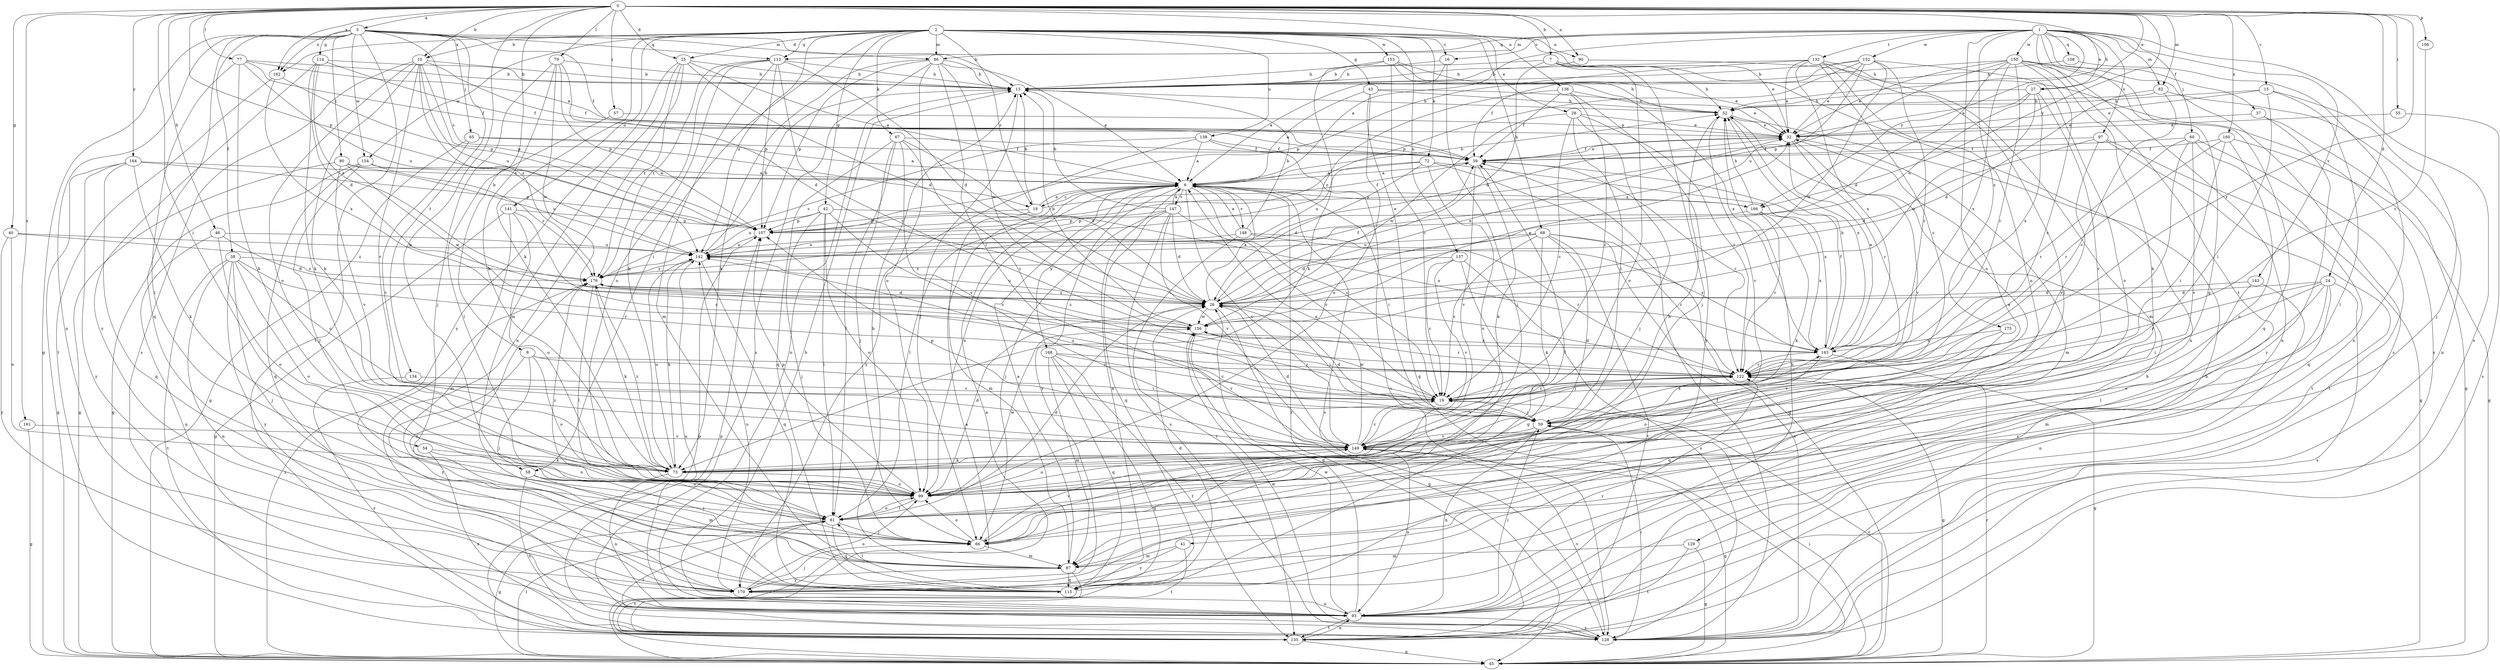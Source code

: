 strict digraph  {
0;
1;
2;
3;
6;
7;
8;
10;
13;
15;
16;
18;
19;
24;
25;
26;
27;
28;
32;
37;
38;
39;
40;
41;
42;
43;
45;
46;
52;
54;
55;
57;
58;
59;
60;
65;
66;
67;
68;
72;
73;
77;
79;
80;
81;
82;
86;
87;
90;
93;
97;
99;
106;
107;
108;
113;
114;
115;
122;
128;
129;
132;
134;
135;
136;
137;
138;
141;
142;
143;
147;
148;
149;
150;
152;
153;
154;
156;
160;
161;
162;
163;
164;
166;
168;
170;
175;
176;
0 -> 3  [label=a];
0 -> 7  [label=b];
0 -> 8  [label=b];
0 -> 10  [label=b];
0 -> 15  [label=c];
0 -> 24  [label=d];
0 -> 25  [label=d];
0 -> 27  [label=e];
0 -> 40  [label=g];
0 -> 46  [label=h];
0 -> 52  [label=h];
0 -> 54  [label=i];
0 -> 55  [label=i];
0 -> 57  [label=i];
0 -> 58  [label=i];
0 -> 77  [label=l];
0 -> 79  [label=l];
0 -> 82  [label=m];
0 -> 90  [label=n];
0 -> 106  [label=p];
0 -> 107  [label=p];
0 -> 122  [label=r];
0 -> 136  [label=u];
0 -> 160  [label=x];
0 -> 161  [label=x];
0 -> 162  [label=x];
0 -> 164  [label=y];
0 -> 166  [label=y];
1 -> 6  [label=a];
1 -> 16  [label=c];
1 -> 27  [label=e];
1 -> 37  [label=f];
1 -> 41  [label=g];
1 -> 60  [label=j];
1 -> 82  [label=m];
1 -> 86  [label=m];
1 -> 97  [label=o];
1 -> 99  [label=o];
1 -> 108  [label=q];
1 -> 113  [label=q];
1 -> 128  [label=s];
1 -> 129  [label=t];
1 -> 132  [label=t];
1 -> 143  [label=v];
1 -> 150  [label=w];
1 -> 152  [label=w];
1 -> 166  [label=y];
1 -> 175  [label=z];
2 -> 10  [label=b];
2 -> 16  [label=c];
2 -> 18  [label=c];
2 -> 25  [label=d];
2 -> 28  [label=e];
2 -> 32  [label=e];
2 -> 42  [label=g];
2 -> 43  [label=g];
2 -> 58  [label=i];
2 -> 67  [label=k];
2 -> 68  [label=k];
2 -> 72  [label=k];
2 -> 73  [label=k];
2 -> 86  [label=m];
2 -> 90  [label=n];
2 -> 113  [label=q];
2 -> 137  [label=u];
2 -> 138  [label=u];
2 -> 141  [label=u];
2 -> 142  [label=u];
2 -> 153  [label=w];
2 -> 154  [label=w];
2 -> 162  [label=x];
3 -> 13  [label=b];
3 -> 18  [label=c];
3 -> 38  [label=f];
3 -> 39  [label=f];
3 -> 45  [label=g];
3 -> 65  [label=j];
3 -> 80  [label=l];
3 -> 86  [label=m];
3 -> 93  [label=n];
3 -> 113  [label=q];
3 -> 114  [label=q];
3 -> 115  [label=q];
3 -> 134  [label=t];
3 -> 135  [label=t];
3 -> 154  [label=w];
3 -> 162  [label=x];
6 -> 18  [label=c];
6 -> 19  [label=c];
6 -> 52  [label=h];
6 -> 59  [label=i];
6 -> 81  [label=l];
6 -> 99  [label=o];
6 -> 128  [label=s];
6 -> 135  [label=t];
6 -> 147  [label=v];
6 -> 148  [label=v];
6 -> 149  [label=v];
6 -> 166  [label=y];
6 -> 168  [label=y];
6 -> 170  [label=y];
7 -> 13  [label=b];
7 -> 26  [label=d];
7 -> 52  [label=h];
7 -> 66  [label=j];
7 -> 93  [label=n];
7 -> 99  [label=o];
8 -> 59  [label=i];
8 -> 66  [label=j];
8 -> 99  [label=o];
8 -> 122  [label=r];
8 -> 170  [label=y];
10 -> 13  [label=b];
10 -> 39  [label=f];
10 -> 73  [label=k];
10 -> 99  [label=o];
10 -> 107  [label=p];
10 -> 128  [label=s];
10 -> 142  [label=u];
10 -> 149  [label=v];
10 -> 176  [label=z];
13 -> 52  [label=h];
13 -> 66  [label=j];
13 -> 93  [label=n];
15 -> 32  [label=e];
15 -> 52  [label=h];
15 -> 59  [label=i];
15 -> 66  [label=j];
15 -> 81  [label=l];
16 -> 6  [label=a];
16 -> 13  [label=b];
16 -> 66  [label=j];
18 -> 6  [label=a];
18 -> 13  [label=b];
18 -> 39  [label=f];
18 -> 87  [label=m];
18 -> 107  [label=p];
19 -> 59  [label=i];
19 -> 122  [label=r];
19 -> 156  [label=w];
24 -> 26  [label=d];
24 -> 59  [label=i];
24 -> 87  [label=m];
24 -> 99  [label=o];
24 -> 122  [label=r];
24 -> 128  [label=s];
24 -> 170  [label=y];
25 -> 6  [label=a];
25 -> 13  [label=b];
25 -> 26  [label=d];
25 -> 87  [label=m];
25 -> 93  [label=n];
25 -> 170  [label=y];
25 -> 176  [label=z];
26 -> 6  [label=a];
26 -> 32  [label=e];
26 -> 39  [label=f];
26 -> 45  [label=g];
26 -> 59  [label=i];
26 -> 142  [label=u];
26 -> 156  [label=w];
26 -> 176  [label=z];
27 -> 32  [label=e];
27 -> 52  [label=h];
27 -> 142  [label=u];
27 -> 149  [label=v];
27 -> 156  [label=w];
27 -> 163  [label=x];
28 -> 19  [label=c];
28 -> 32  [label=e];
28 -> 59  [label=i];
28 -> 66  [label=j];
28 -> 122  [label=r];
28 -> 156  [label=w];
32 -> 39  [label=f];
32 -> 87  [label=m];
32 -> 122  [label=r];
32 -> 149  [label=v];
37 -> 32  [label=e];
37 -> 45  [label=g];
37 -> 170  [label=y];
38 -> 19  [label=c];
38 -> 66  [label=j];
38 -> 93  [label=n];
38 -> 99  [label=o];
38 -> 122  [label=r];
38 -> 135  [label=t];
38 -> 170  [label=y];
38 -> 176  [label=z];
39 -> 6  [label=a];
39 -> 32  [label=e];
39 -> 73  [label=k];
39 -> 122  [label=r];
39 -> 149  [label=v];
40 -> 99  [label=o];
40 -> 142  [label=u];
40 -> 170  [label=y];
40 -> 176  [label=z];
41 -> 87  [label=m];
41 -> 135  [label=t];
41 -> 170  [label=y];
42 -> 19  [label=c];
42 -> 66  [label=j];
42 -> 81  [label=l];
42 -> 99  [label=o];
42 -> 107  [label=p];
42 -> 142  [label=u];
42 -> 163  [label=x];
43 -> 6  [label=a];
43 -> 32  [label=e];
43 -> 45  [label=g];
43 -> 52  [label=h];
43 -> 99  [label=o];
45 -> 6  [label=a];
45 -> 19  [label=c];
45 -> 59  [label=i];
45 -> 81  [label=l];
45 -> 122  [label=r];
45 -> 176  [label=z];
46 -> 26  [label=d];
46 -> 93  [label=n];
46 -> 99  [label=o];
46 -> 142  [label=u];
52 -> 32  [label=e];
52 -> 149  [label=v];
52 -> 163  [label=x];
54 -> 73  [label=k];
54 -> 99  [label=o];
54 -> 128  [label=s];
55 -> 32  [label=e];
55 -> 128  [label=s];
57 -> 32  [label=e];
57 -> 81  [label=l];
58 -> 66  [label=j];
58 -> 87  [label=m];
58 -> 99  [label=o];
58 -> 128  [label=s];
59 -> 26  [label=d];
59 -> 93  [label=n];
59 -> 142  [label=u];
59 -> 149  [label=v];
59 -> 163  [label=x];
60 -> 39  [label=f];
60 -> 59  [label=i];
60 -> 115  [label=q];
60 -> 122  [label=r];
60 -> 135  [label=t];
60 -> 149  [label=v];
65 -> 6  [label=a];
65 -> 39  [label=f];
65 -> 45  [label=g];
65 -> 149  [label=v];
66 -> 39  [label=f];
66 -> 87  [label=m];
66 -> 99  [label=o];
66 -> 149  [label=v];
67 -> 19  [label=c];
67 -> 26  [label=d];
67 -> 39  [label=f];
67 -> 66  [label=j];
67 -> 81  [label=l];
67 -> 115  [label=q];
67 -> 149  [label=v];
68 -> 19  [label=c];
68 -> 26  [label=d];
68 -> 66  [label=j];
68 -> 73  [label=k];
68 -> 122  [label=r];
68 -> 128  [label=s];
68 -> 135  [label=t];
68 -> 142  [label=u];
72 -> 6  [label=a];
72 -> 26  [label=d];
72 -> 45  [label=g];
72 -> 99  [label=o];
72 -> 142  [label=u];
72 -> 163  [label=x];
73 -> 32  [label=e];
73 -> 93  [label=n];
73 -> 99  [label=o];
73 -> 142  [label=u];
73 -> 176  [label=z];
77 -> 13  [label=b];
77 -> 32  [label=e];
77 -> 39  [label=f];
77 -> 73  [label=k];
77 -> 81  [label=l];
77 -> 142  [label=u];
79 -> 13  [label=b];
79 -> 26  [label=d];
79 -> 66  [label=j];
79 -> 73  [label=k];
79 -> 107  [label=p];
79 -> 156  [label=w];
80 -> 6  [label=a];
80 -> 45  [label=g];
80 -> 142  [label=u];
80 -> 149  [label=v];
80 -> 156  [label=w];
81 -> 26  [label=d];
81 -> 45  [label=g];
81 -> 52  [label=h];
81 -> 66  [label=j];
81 -> 99  [label=o];
81 -> 115  [label=q];
81 -> 176  [label=z];
82 -> 19  [label=c];
82 -> 26  [label=d];
82 -> 52  [label=h];
82 -> 93  [label=n];
86 -> 6  [label=a];
86 -> 13  [label=b];
86 -> 59  [label=i];
86 -> 73  [label=k];
86 -> 99  [label=o];
86 -> 107  [label=p];
86 -> 128  [label=s];
86 -> 156  [label=w];
87 -> 6  [label=a];
87 -> 13  [label=b];
87 -> 115  [label=q];
87 -> 135  [label=t];
87 -> 170  [label=y];
90 -> 13  [label=b];
90 -> 128  [label=s];
93 -> 13  [label=b];
93 -> 26  [label=d];
93 -> 52  [label=h];
93 -> 59  [label=i];
93 -> 122  [label=r];
93 -> 128  [label=s];
93 -> 135  [label=t];
93 -> 142  [label=u];
93 -> 156  [label=w];
97 -> 26  [label=d];
97 -> 39  [label=f];
97 -> 45  [label=g];
97 -> 135  [label=t];
97 -> 149  [label=v];
99 -> 26  [label=d];
99 -> 81  [label=l];
99 -> 107  [label=p];
99 -> 156  [label=w];
106 -> 122  [label=r];
107 -> 142  [label=u];
108 -> 13  [label=b];
108 -> 93  [label=n];
113 -> 13  [label=b];
113 -> 26  [label=d];
113 -> 73  [label=k];
113 -> 87  [label=m];
113 -> 99  [label=o];
113 -> 107  [label=p];
113 -> 122  [label=r];
113 -> 176  [label=z];
114 -> 13  [label=b];
114 -> 26  [label=d];
114 -> 39  [label=f];
114 -> 73  [label=k];
114 -> 170  [label=y];
114 -> 176  [label=z];
115 -> 6  [label=a];
115 -> 26  [label=d];
115 -> 81  [label=l];
115 -> 176  [label=z];
122 -> 19  [label=c];
122 -> 26  [label=d];
122 -> 45  [label=g];
122 -> 149  [label=v];
128 -> 39  [label=f];
128 -> 52  [label=h];
128 -> 59  [label=i];
128 -> 81  [label=l];
128 -> 107  [label=p];
128 -> 149  [label=v];
128 -> 156  [label=w];
129 -> 45  [label=g];
129 -> 87  [label=m];
129 -> 135  [label=t];
132 -> 13  [label=b];
132 -> 19  [label=c];
132 -> 32  [label=e];
132 -> 81  [label=l];
132 -> 87  [label=m];
132 -> 99  [label=o];
132 -> 107  [label=p];
132 -> 163  [label=x];
134 -> 19  [label=c];
134 -> 128  [label=s];
135 -> 6  [label=a];
135 -> 45  [label=g];
135 -> 52  [label=h];
135 -> 93  [label=n];
135 -> 107  [label=p];
136 -> 19  [label=c];
136 -> 39  [label=f];
136 -> 52  [label=h];
136 -> 170  [label=y];
136 -> 176  [label=z];
137 -> 19  [label=c];
137 -> 115  [label=q];
137 -> 128  [label=s];
137 -> 149  [label=v];
137 -> 176  [label=z];
138 -> 6  [label=a];
138 -> 39  [label=f];
138 -> 128  [label=s];
138 -> 170  [label=y];
138 -> 176  [label=z];
141 -> 19  [label=c];
141 -> 45  [label=g];
141 -> 87  [label=m];
141 -> 99  [label=o];
141 -> 107  [label=p];
142 -> 13  [label=b];
142 -> 73  [label=k];
142 -> 115  [label=q];
142 -> 176  [label=z];
143 -> 26  [label=d];
143 -> 81  [label=l];
143 -> 93  [label=n];
147 -> 6  [label=a];
147 -> 13  [label=b];
147 -> 19  [label=c];
147 -> 26  [label=d];
147 -> 66  [label=j];
147 -> 107  [label=p];
147 -> 115  [label=q];
147 -> 128  [label=s];
147 -> 149  [label=v];
148 -> 6  [label=a];
148 -> 13  [label=b];
148 -> 122  [label=r];
148 -> 135  [label=t];
148 -> 142  [label=u];
148 -> 163  [label=x];
149 -> 6  [label=a];
149 -> 19  [label=c];
149 -> 26  [label=d];
149 -> 45  [label=g];
149 -> 73  [label=k];
149 -> 93  [label=n];
149 -> 99  [label=o];
149 -> 107  [label=p];
150 -> 13  [label=b];
150 -> 19  [label=c];
150 -> 26  [label=d];
150 -> 32  [label=e];
150 -> 73  [label=k];
150 -> 93  [label=n];
150 -> 107  [label=p];
150 -> 115  [label=q];
150 -> 122  [label=r];
150 -> 128  [label=s];
150 -> 163  [label=x];
152 -> 13  [label=b];
152 -> 32  [label=e];
152 -> 39  [label=f];
152 -> 99  [label=o];
152 -> 107  [label=p];
152 -> 122  [label=r];
152 -> 142  [label=u];
152 -> 156  [label=w];
153 -> 13  [label=b];
153 -> 19  [label=c];
153 -> 32  [label=e];
153 -> 52  [label=h];
153 -> 73  [label=k];
153 -> 163  [label=x];
154 -> 6  [label=a];
154 -> 45  [label=g];
154 -> 81  [label=l];
154 -> 115  [label=q];
154 -> 176  [label=z];
156 -> 13  [label=b];
156 -> 32  [label=e];
156 -> 122  [label=r];
156 -> 149  [label=v];
156 -> 163  [label=x];
156 -> 176  [label=z];
160 -> 39  [label=f];
160 -> 45  [label=g];
160 -> 59  [label=i];
160 -> 99  [label=o];
160 -> 122  [label=r];
161 -> 45  [label=g];
161 -> 149  [label=v];
162 -> 107  [label=p];
162 -> 135  [label=t];
162 -> 163  [label=x];
163 -> 32  [label=e];
163 -> 39  [label=f];
163 -> 45  [label=g];
163 -> 52  [label=h];
163 -> 99  [label=o];
163 -> 122  [label=r];
164 -> 6  [label=a];
164 -> 45  [label=g];
164 -> 73  [label=k];
164 -> 107  [label=p];
164 -> 115  [label=q];
164 -> 170  [label=y];
166 -> 6  [label=a];
166 -> 52  [label=h];
166 -> 73  [label=k];
166 -> 107  [label=p];
166 -> 122  [label=r];
166 -> 163  [label=x];
168 -> 19  [label=c];
168 -> 45  [label=g];
168 -> 87  [label=m];
168 -> 115  [label=q];
168 -> 122  [label=r];
168 -> 135  [label=t];
170 -> 66  [label=j];
170 -> 81  [label=l];
170 -> 93  [label=n];
170 -> 99  [label=o];
170 -> 142  [label=u];
175 -> 115  [label=q];
175 -> 149  [label=v];
175 -> 163  [label=x];
176 -> 26  [label=d];
176 -> 32  [label=e];
176 -> 73  [label=k];
176 -> 81  [label=l];
}
